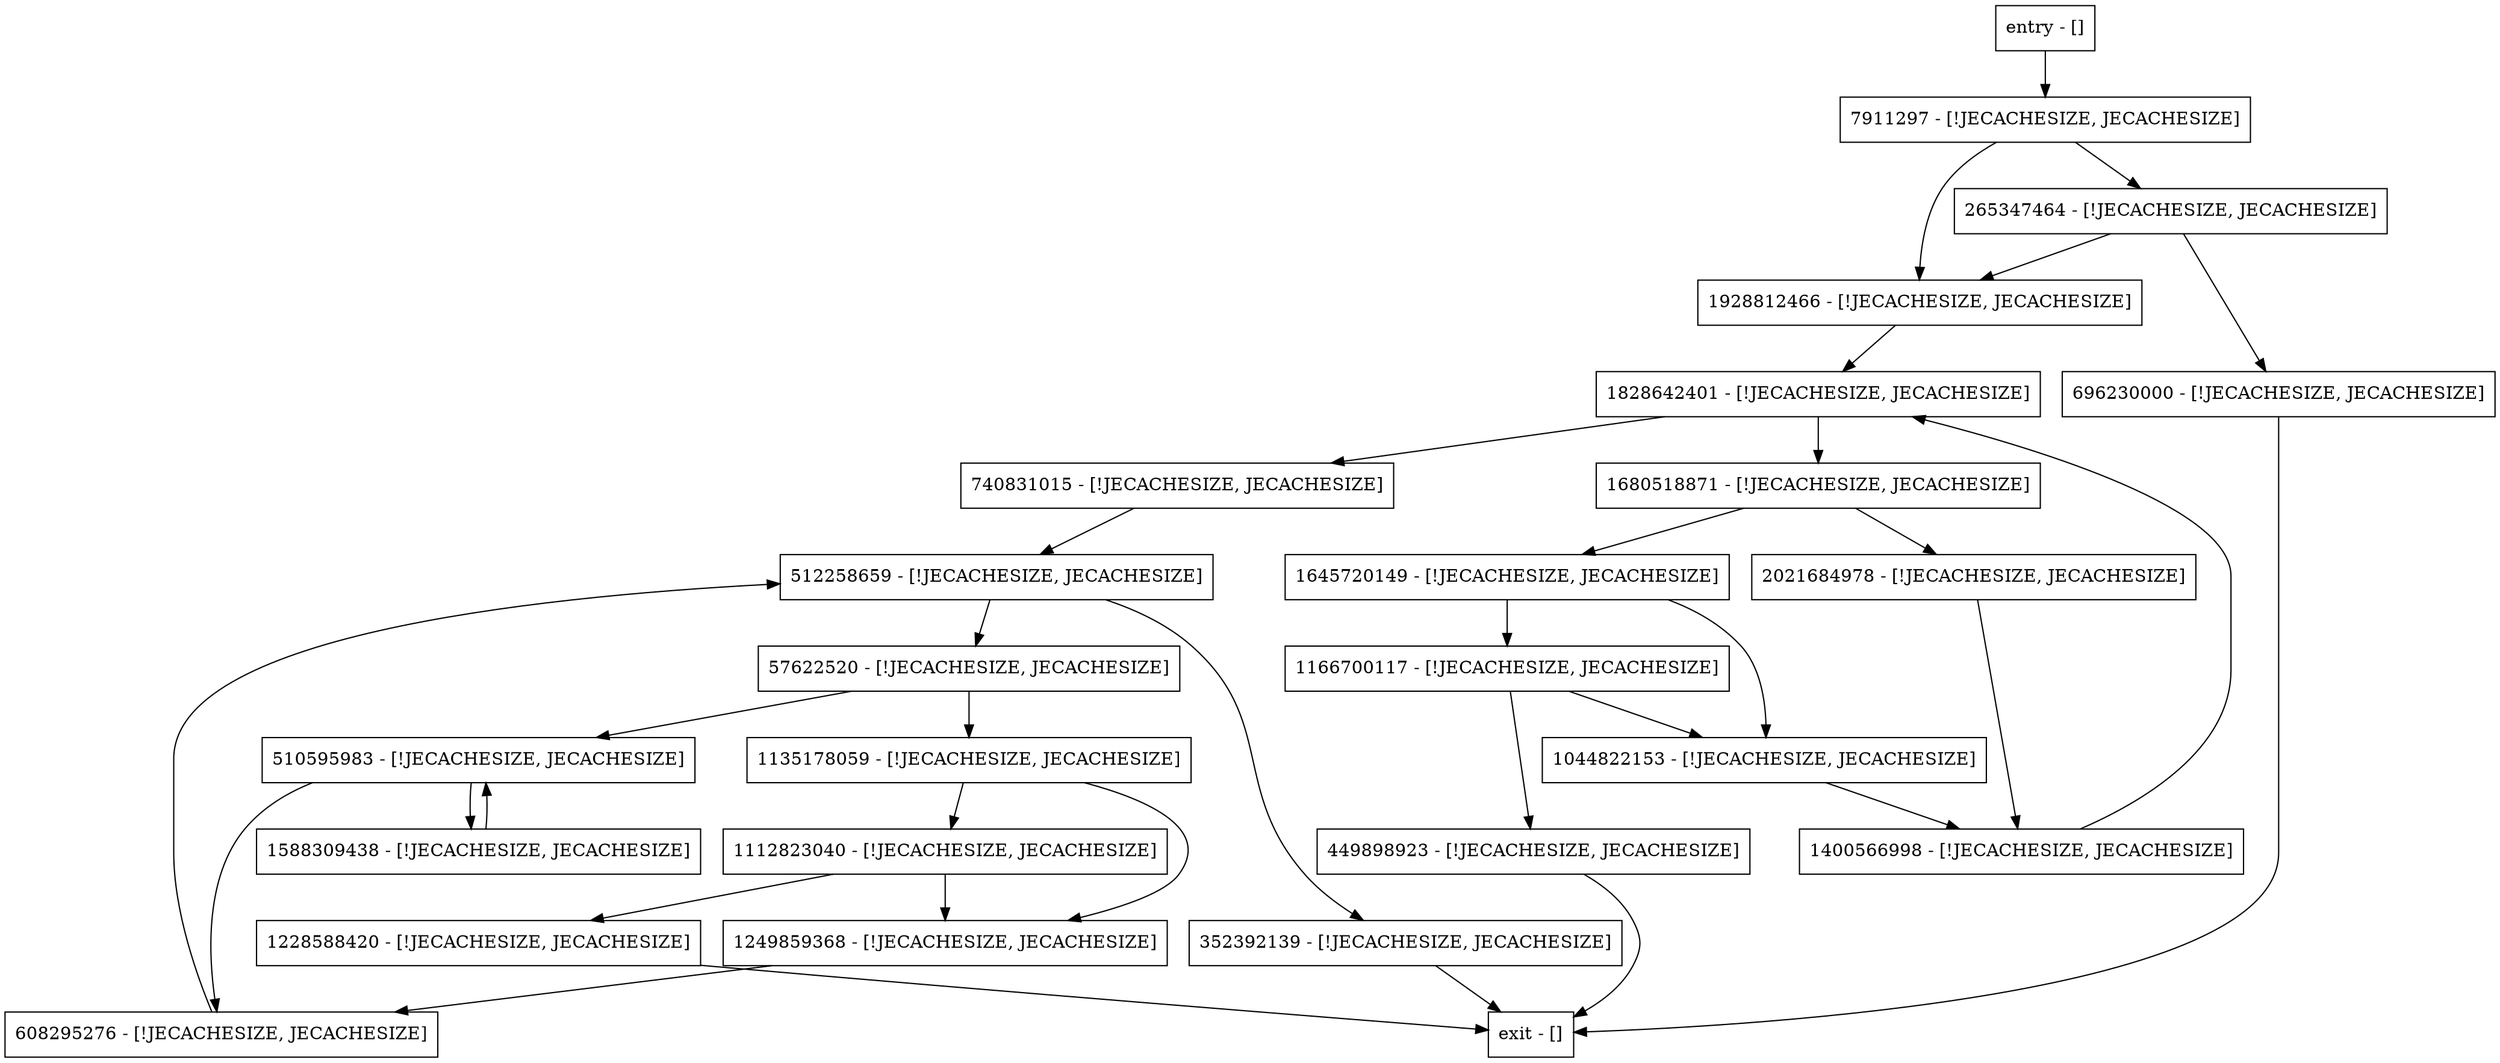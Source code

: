 digraph unpackLnMemIds {
node [shape=record];
7911297 [label="7911297 - [!JECACHESIZE, JECACHESIZE]"];
510595983 [label="510595983 - [!JECACHESIZE, JECACHESIZE]"];
57622520 [label="57622520 - [!JECACHESIZE, JECACHESIZE]"];
696230000 [label="696230000 - [!JECACHESIZE, JECACHESIZE]"];
449898923 [label="449898923 - [!JECACHESIZE, JECACHESIZE]"];
1645720149 [label="1645720149 - [!JECACHESIZE, JECACHESIZE]"];
608295276 [label="608295276 - [!JECACHESIZE, JECACHESIZE]"];
1928812466 [label="1928812466 - [!JECACHESIZE, JECACHESIZE]"];
1828642401 [label="1828642401 - [!JECACHESIZE, JECACHESIZE]"];
1588309438 [label="1588309438 - [!JECACHESIZE, JECACHESIZE]"];
740831015 [label="740831015 - [!JECACHESIZE, JECACHESIZE]"];
1228588420 [label="1228588420 - [!JECACHESIZE, JECACHESIZE]"];
352392139 [label="352392139 - [!JECACHESIZE, JECACHESIZE]"];
265347464 [label="265347464 - [!JECACHESIZE, JECACHESIZE]"];
512258659 [label="512258659 - [!JECACHESIZE, JECACHESIZE]"];
1135178059 [label="1135178059 - [!JECACHESIZE, JECACHESIZE]"];
2021684978 [label="2021684978 - [!JECACHESIZE, JECACHESIZE]"];
1166700117 [label="1166700117 - [!JECACHESIZE, JECACHESIZE]"];
entry [label="entry - []"];
exit [label="exit - []"];
1112823040 [label="1112823040 - [!JECACHESIZE, JECACHESIZE]"];
1044822153 [label="1044822153 - [!JECACHESIZE, JECACHESIZE]"];
1680518871 [label="1680518871 - [!JECACHESIZE, JECACHESIZE]"];
1400566998 [label="1400566998 - [!JECACHESIZE, JECACHESIZE]"];
1249859368 [label="1249859368 - [!JECACHESIZE, JECACHESIZE]"];
entry;
exit;
7911297 -> 1928812466;
7911297 -> 265347464;
510595983 -> 608295276;
510595983 -> 1588309438;
57622520 -> 1135178059;
57622520 -> 510595983;
696230000 -> exit;
449898923 -> exit;
1645720149 -> 1044822153;
1645720149 -> 1166700117;
608295276 -> 512258659;
1928812466 -> 1828642401;
1828642401 -> 740831015;
1828642401 -> 1680518871;
1588309438 -> 510595983;
740831015 -> 512258659;
1228588420 -> exit;
352392139 -> exit;
265347464 -> 1928812466;
265347464 -> 696230000;
512258659 -> 352392139;
512258659 -> 57622520;
1135178059 -> 1112823040;
1135178059 -> 1249859368;
2021684978 -> 1400566998;
1166700117 -> 1044822153;
1166700117 -> 449898923;
entry -> 7911297;
1112823040 -> 1228588420;
1112823040 -> 1249859368;
1044822153 -> 1400566998;
1680518871 -> 1645720149;
1680518871 -> 2021684978;
1400566998 -> 1828642401;
1249859368 -> 608295276;
}
